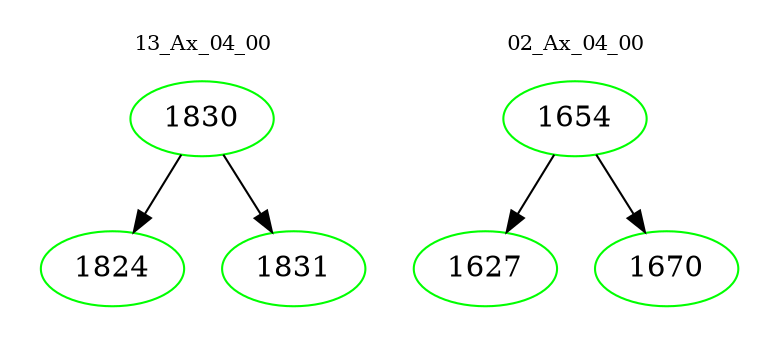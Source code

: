 digraph{
subgraph cluster_0 {
color = white
label = "13_Ax_04_00";
fontsize=10;
T0_1830 [label="1830", color="green"]
T0_1830 -> T0_1824 [color="black"]
T0_1824 [label="1824", color="green"]
T0_1830 -> T0_1831 [color="black"]
T0_1831 [label="1831", color="green"]
}
subgraph cluster_1 {
color = white
label = "02_Ax_04_00";
fontsize=10;
T1_1654 [label="1654", color="green"]
T1_1654 -> T1_1627 [color="black"]
T1_1627 [label="1627", color="green"]
T1_1654 -> T1_1670 [color="black"]
T1_1670 [label="1670", color="green"]
}
}
